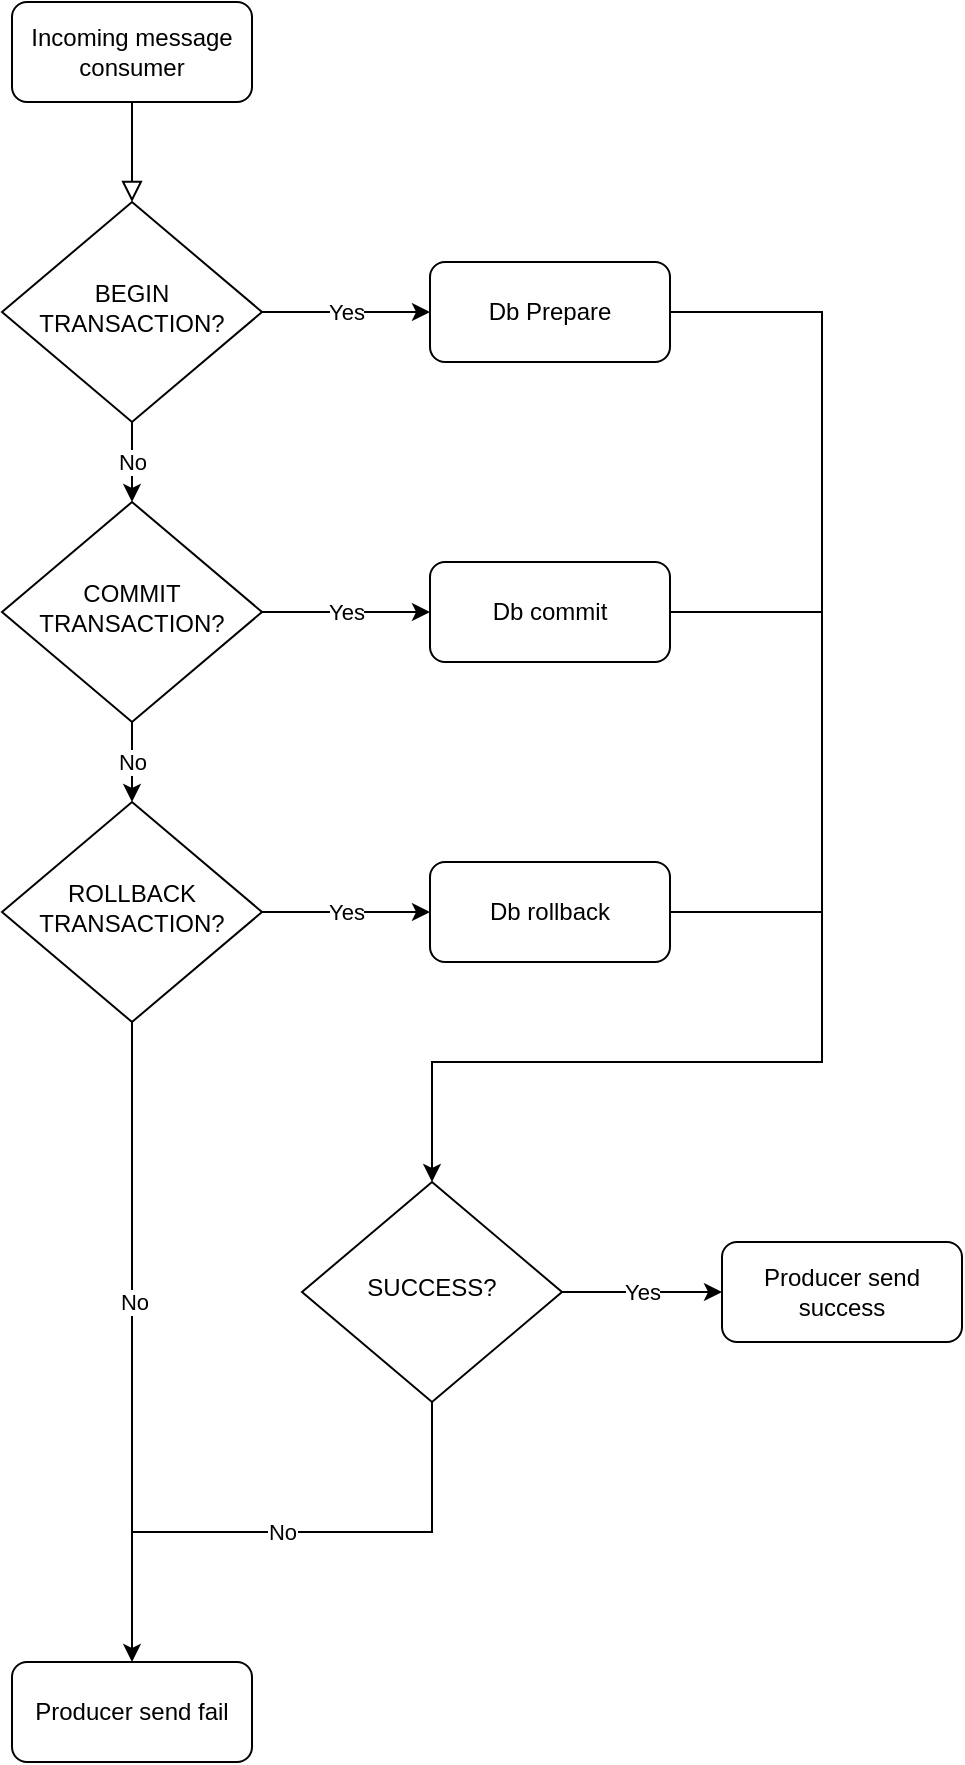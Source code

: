 <mxfile version="19.0.3" type="device"><diagram id="C5RBs43oDa-KdzZeNtuy" name="Page-1"><mxGraphModel dx="1718" dy="1014" grid="1" gridSize="10" guides="1" tooltips="1" connect="1" arrows="1" fold="1" page="1" pageScale="1" pageWidth="827" pageHeight="1169" math="0" shadow="0"><root><mxCell id="WIyWlLk6GJQsqaUBKTNV-0"/><mxCell id="WIyWlLk6GJQsqaUBKTNV-1" parent="WIyWlLk6GJQsqaUBKTNV-0"/><mxCell id="WIyWlLk6GJQsqaUBKTNV-2" value="" style="rounded=0;html=1;jettySize=auto;orthogonalLoop=1;fontSize=11;endArrow=block;endFill=0;endSize=8;strokeWidth=1;shadow=0;labelBackgroundColor=none;edgeStyle=orthogonalEdgeStyle;" parent="WIyWlLk6GJQsqaUBKTNV-1" source="WIyWlLk6GJQsqaUBKTNV-3" target="WIyWlLk6GJQsqaUBKTNV-6" edge="1"><mxGeometry relative="1" as="geometry"><Array as="points"><mxPoint x="235" y="130"/><mxPoint x="235" y="130"/></Array></mxGeometry></mxCell><mxCell id="WIyWlLk6GJQsqaUBKTNV-3" value="Incoming message consumer" style="rounded=1;whiteSpace=wrap;html=1;fontSize=12;glass=0;strokeWidth=1;shadow=0;" parent="WIyWlLk6GJQsqaUBKTNV-1" vertex="1"><mxGeometry x="175" y="70" width="120" height="50" as="geometry"/></mxCell><mxCell id="WJEYNPm6PswY1gERN06v-9" value="Yes" style="edgeStyle=orthogonalEdgeStyle;rounded=0;orthogonalLoop=1;jettySize=auto;html=1;exitX=1;exitY=0.5;exitDx=0;exitDy=0;entryX=0;entryY=0.5;entryDx=0;entryDy=0;" edge="1" parent="WIyWlLk6GJQsqaUBKTNV-1" source="WIyWlLk6GJQsqaUBKTNV-6" target="WJEYNPm6PswY1gERN06v-0"><mxGeometry relative="1" as="geometry"/></mxCell><mxCell id="WJEYNPm6PswY1gERN06v-12" value="No" style="edgeStyle=orthogonalEdgeStyle;rounded=0;orthogonalLoop=1;jettySize=auto;html=1;exitX=0.5;exitY=1;exitDx=0;exitDy=0;entryX=0.5;entryY=0;entryDx=0;entryDy=0;" edge="1" parent="WIyWlLk6GJQsqaUBKTNV-1" source="WIyWlLk6GJQsqaUBKTNV-6" target="WJEYNPm6PswY1gERN06v-4"><mxGeometry relative="1" as="geometry"/></mxCell><mxCell id="WIyWlLk6GJQsqaUBKTNV-6" value="BEGIN TRANSACTION?" style="rhombus;whiteSpace=wrap;html=1;shadow=0;fontFamily=Helvetica;fontSize=12;align=center;strokeWidth=1;spacing=6;spacingTop=-4;" parent="WIyWlLk6GJQsqaUBKTNV-1" vertex="1"><mxGeometry x="170" y="170" width="130" height="110" as="geometry"/></mxCell><mxCell id="WJEYNPm6PswY1gERN06v-17" style="edgeStyle=orthogonalEdgeStyle;rounded=0;orthogonalLoop=1;jettySize=auto;html=1;exitX=1;exitY=0.5;exitDx=0;exitDy=0;entryX=0.5;entryY=0;entryDx=0;entryDy=0;" edge="1" parent="WIyWlLk6GJQsqaUBKTNV-1" source="WJEYNPm6PswY1gERN06v-0" target="WJEYNPm6PswY1gERN06v-15"><mxGeometry relative="1" as="geometry"><Array as="points"><mxPoint x="580" y="225"/><mxPoint x="580" y="600"/><mxPoint x="385" y="600"/></Array></mxGeometry></mxCell><mxCell id="WJEYNPm6PswY1gERN06v-0" value="Db Prepare" style="rounded=1;whiteSpace=wrap;html=1;fontSize=12;glass=0;strokeWidth=1;shadow=0;" vertex="1" parent="WIyWlLk6GJQsqaUBKTNV-1"><mxGeometry x="384" y="200" width="120" height="50" as="geometry"/></mxCell><mxCell id="WJEYNPm6PswY1gERN06v-10" value="Yes" style="edgeStyle=orthogonalEdgeStyle;rounded=0;orthogonalLoop=1;jettySize=auto;html=1;exitX=1;exitY=0.5;exitDx=0;exitDy=0;entryX=0;entryY=0.5;entryDx=0;entryDy=0;" edge="1" parent="WIyWlLk6GJQsqaUBKTNV-1" source="WJEYNPm6PswY1gERN06v-4" target="WJEYNPm6PswY1gERN06v-6"><mxGeometry relative="1" as="geometry"/></mxCell><mxCell id="WJEYNPm6PswY1gERN06v-13" value="No" style="edgeStyle=orthogonalEdgeStyle;rounded=0;orthogonalLoop=1;jettySize=auto;html=1;exitX=0.5;exitY=1;exitDx=0;exitDy=0;entryX=0.5;entryY=0;entryDx=0;entryDy=0;" edge="1" parent="WIyWlLk6GJQsqaUBKTNV-1" source="WJEYNPm6PswY1gERN06v-4" target="WJEYNPm6PswY1gERN06v-5"><mxGeometry relative="1" as="geometry"/></mxCell><mxCell id="WJEYNPm6PswY1gERN06v-4" value="COMMIT TRANSACTION?" style="rhombus;whiteSpace=wrap;html=1;shadow=0;fontFamily=Helvetica;fontSize=12;align=center;strokeWidth=1;spacing=6;spacingTop=-4;" vertex="1" parent="WIyWlLk6GJQsqaUBKTNV-1"><mxGeometry x="170" y="320" width="130" height="110" as="geometry"/></mxCell><mxCell id="WJEYNPm6PswY1gERN06v-11" value="Yes" style="edgeStyle=orthogonalEdgeStyle;rounded=0;orthogonalLoop=1;jettySize=auto;html=1;exitX=1;exitY=0.5;exitDx=0;exitDy=0;entryX=0;entryY=0.5;entryDx=0;entryDy=0;" edge="1" parent="WIyWlLk6GJQsqaUBKTNV-1" source="WJEYNPm6PswY1gERN06v-5" target="WJEYNPm6PswY1gERN06v-7"><mxGeometry relative="1" as="geometry"/></mxCell><mxCell id="WJEYNPm6PswY1gERN06v-25" value="No" style="edgeStyle=orthogonalEdgeStyle;rounded=0;orthogonalLoop=1;jettySize=auto;html=1;exitX=0.5;exitY=1;exitDx=0;exitDy=0;endArrow=none;endFill=0;" edge="1" parent="WIyWlLk6GJQsqaUBKTNV-1" source="WJEYNPm6PswY1gERN06v-5"><mxGeometry relative="1" as="geometry"><mxPoint x="235" y="860" as="targetPoint"/></mxGeometry></mxCell><mxCell id="WJEYNPm6PswY1gERN06v-5" value="ROLLBACK TRANSACTION?" style="rhombus;whiteSpace=wrap;html=1;shadow=0;fontFamily=Helvetica;fontSize=12;align=center;strokeWidth=1;spacing=6;spacingTop=-4;" vertex="1" parent="WIyWlLk6GJQsqaUBKTNV-1"><mxGeometry x="170" y="470" width="130" height="110" as="geometry"/></mxCell><mxCell id="WJEYNPm6PswY1gERN06v-18" style="edgeStyle=orthogonalEdgeStyle;rounded=0;orthogonalLoop=1;jettySize=auto;html=1;exitX=1;exitY=0.5;exitDx=0;exitDy=0;endArrow=none;endFill=0;" edge="1" parent="WIyWlLk6GJQsqaUBKTNV-1" source="WJEYNPm6PswY1gERN06v-6"><mxGeometry relative="1" as="geometry"><mxPoint x="580" y="375" as="targetPoint"/></mxGeometry></mxCell><mxCell id="WJEYNPm6PswY1gERN06v-6" value="Db commit" style="rounded=1;whiteSpace=wrap;html=1;fontSize=12;glass=0;strokeWidth=1;shadow=0;" vertex="1" parent="WIyWlLk6GJQsqaUBKTNV-1"><mxGeometry x="384" y="350" width="120" height="50" as="geometry"/></mxCell><mxCell id="WJEYNPm6PswY1gERN06v-19" style="edgeStyle=orthogonalEdgeStyle;rounded=0;orthogonalLoop=1;jettySize=auto;html=1;exitX=1;exitY=0.5;exitDx=0;exitDy=0;endArrow=none;endFill=0;" edge="1" parent="WIyWlLk6GJQsqaUBKTNV-1" source="WJEYNPm6PswY1gERN06v-7"><mxGeometry relative="1" as="geometry"><mxPoint x="580" y="525" as="targetPoint"/></mxGeometry></mxCell><mxCell id="WJEYNPm6PswY1gERN06v-7" value="Db rollback" style="rounded=1;whiteSpace=wrap;html=1;fontSize=12;glass=0;strokeWidth=1;shadow=0;" vertex="1" parent="WIyWlLk6GJQsqaUBKTNV-1"><mxGeometry x="384" y="500" width="120" height="50" as="geometry"/></mxCell><mxCell id="WJEYNPm6PswY1gERN06v-23" value="No" style="edgeStyle=orthogonalEdgeStyle;rounded=0;orthogonalLoop=1;jettySize=auto;html=1;exitX=0.5;exitY=1;exitDx=0;exitDy=0;entryX=0.5;entryY=0;entryDx=0;entryDy=0;endArrow=classic;endFill=1;" edge="1" parent="WIyWlLk6GJQsqaUBKTNV-1" source="WJEYNPm6PswY1gERN06v-15" target="WJEYNPm6PswY1gERN06v-22"><mxGeometry relative="1" as="geometry"/></mxCell><mxCell id="WJEYNPm6PswY1gERN06v-24" value="Yes" style="edgeStyle=orthogonalEdgeStyle;rounded=0;orthogonalLoop=1;jettySize=auto;html=1;exitX=1;exitY=0.5;exitDx=0;exitDy=0;entryX=0;entryY=0.5;entryDx=0;entryDy=0;endArrow=classic;endFill=1;" edge="1" parent="WIyWlLk6GJQsqaUBKTNV-1" source="WJEYNPm6PswY1gERN06v-15" target="WJEYNPm6PswY1gERN06v-21"><mxGeometry relative="1" as="geometry"/></mxCell><mxCell id="WJEYNPm6PswY1gERN06v-15" value="SUCCESS?" style="rhombus;whiteSpace=wrap;html=1;shadow=0;fontFamily=Helvetica;fontSize=12;align=center;strokeWidth=1;spacing=6;spacingTop=-4;" vertex="1" parent="WIyWlLk6GJQsqaUBKTNV-1"><mxGeometry x="320" y="660" width="130" height="110" as="geometry"/></mxCell><mxCell id="WJEYNPm6PswY1gERN06v-21" value="Producer send success" style="rounded=1;whiteSpace=wrap;html=1;fontSize=12;glass=0;strokeWidth=1;shadow=0;" vertex="1" parent="WIyWlLk6GJQsqaUBKTNV-1"><mxGeometry x="530" y="690" width="120" height="50" as="geometry"/></mxCell><mxCell id="WJEYNPm6PswY1gERN06v-22" value="Producer send fail" style="rounded=1;whiteSpace=wrap;html=1;fontSize=12;glass=0;strokeWidth=1;shadow=0;" vertex="1" parent="WIyWlLk6GJQsqaUBKTNV-1"><mxGeometry x="175" y="900" width="120" height="50" as="geometry"/></mxCell></root></mxGraphModel></diagram></mxfile>